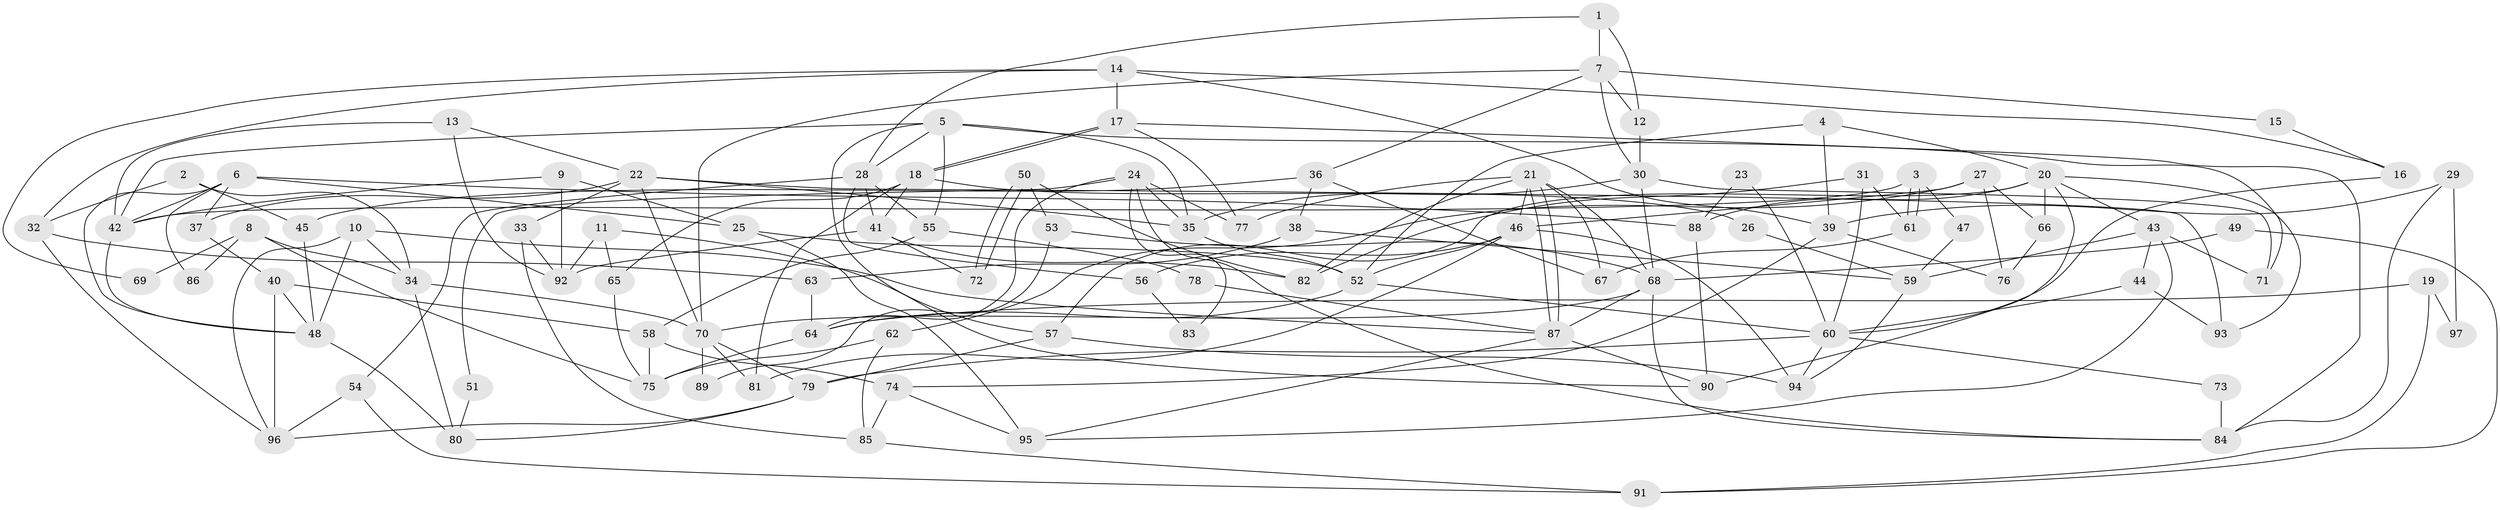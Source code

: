// Generated by graph-tools (version 1.1) at 2025/50/03/09/25 03:50:07]
// undirected, 97 vertices, 194 edges
graph export_dot {
graph [start="1"]
  node [color=gray90,style=filled];
  1;
  2;
  3;
  4;
  5;
  6;
  7;
  8;
  9;
  10;
  11;
  12;
  13;
  14;
  15;
  16;
  17;
  18;
  19;
  20;
  21;
  22;
  23;
  24;
  25;
  26;
  27;
  28;
  29;
  30;
  31;
  32;
  33;
  34;
  35;
  36;
  37;
  38;
  39;
  40;
  41;
  42;
  43;
  44;
  45;
  46;
  47;
  48;
  49;
  50;
  51;
  52;
  53;
  54;
  55;
  56;
  57;
  58;
  59;
  60;
  61;
  62;
  63;
  64;
  65;
  66;
  67;
  68;
  69;
  70;
  71;
  72;
  73;
  74;
  75;
  76;
  77;
  78;
  79;
  80;
  81;
  82;
  83;
  84;
  85;
  86;
  87;
  88;
  89;
  90;
  91;
  92;
  93;
  94;
  95;
  96;
  97;
  1 -- 7;
  1 -- 28;
  1 -- 12;
  2 -- 34;
  2 -- 45;
  2 -- 32;
  3 -- 42;
  3 -- 61;
  3 -- 61;
  3 -- 47;
  4 -- 20;
  4 -- 52;
  4 -- 39;
  5 -- 55;
  5 -- 42;
  5 -- 28;
  5 -- 35;
  5 -- 57;
  5 -- 71;
  6 -- 42;
  6 -- 25;
  6 -- 37;
  6 -- 48;
  6 -- 86;
  6 -- 88;
  7 -- 70;
  7 -- 12;
  7 -- 15;
  7 -- 30;
  7 -- 36;
  8 -- 34;
  8 -- 75;
  8 -- 69;
  8 -- 86;
  9 -- 25;
  9 -- 92;
  9 -- 42;
  10 -- 48;
  10 -- 87;
  10 -- 34;
  10 -- 96;
  11 -- 92;
  11 -- 90;
  11 -- 65;
  12 -- 30;
  13 -- 22;
  13 -- 42;
  13 -- 92;
  14 -- 32;
  14 -- 17;
  14 -- 16;
  14 -- 39;
  14 -- 69;
  15 -- 16;
  16 -- 60;
  17 -- 18;
  17 -- 18;
  17 -- 77;
  17 -- 84;
  18 -- 65;
  18 -- 26;
  18 -- 41;
  18 -- 81;
  19 -- 91;
  19 -- 64;
  19 -- 97;
  20 -- 57;
  20 -- 90;
  20 -- 43;
  20 -- 66;
  20 -- 88;
  20 -- 93;
  21 -- 87;
  21 -- 87;
  21 -- 68;
  21 -- 46;
  21 -- 67;
  21 -- 77;
  21 -- 82;
  22 -- 93;
  22 -- 35;
  22 -- 33;
  22 -- 37;
  22 -- 70;
  23 -- 60;
  23 -- 88;
  24 -- 64;
  24 -- 84;
  24 -- 35;
  24 -- 51;
  24 -- 77;
  24 -- 83;
  25 -- 95;
  25 -- 52;
  26 -- 59;
  27 -- 66;
  27 -- 46;
  27 -- 62;
  27 -- 76;
  28 -- 41;
  28 -- 54;
  28 -- 55;
  28 -- 56;
  29 -- 84;
  29 -- 39;
  29 -- 97;
  30 -- 35;
  30 -- 68;
  30 -- 71;
  31 -- 61;
  31 -- 60;
  31 -- 82;
  32 -- 96;
  32 -- 63;
  33 -- 92;
  33 -- 85;
  34 -- 70;
  34 -- 80;
  35 -- 52;
  36 -- 38;
  36 -- 45;
  36 -- 67;
  37 -- 40;
  38 -- 63;
  38 -- 59;
  39 -- 74;
  39 -- 76;
  40 -- 96;
  40 -- 48;
  40 -- 58;
  41 -- 82;
  41 -- 72;
  41 -- 92;
  42 -- 48;
  43 -- 71;
  43 -- 44;
  43 -- 59;
  43 -- 95;
  44 -- 60;
  44 -- 93;
  45 -- 48;
  46 -- 81;
  46 -- 52;
  46 -- 56;
  46 -- 94;
  47 -- 59;
  48 -- 80;
  49 -- 91;
  49 -- 68;
  50 -- 82;
  50 -- 72;
  50 -- 72;
  50 -- 53;
  51 -- 80;
  52 -- 60;
  52 -- 64;
  53 -- 68;
  53 -- 89;
  54 -- 96;
  54 -- 91;
  55 -- 58;
  55 -- 78;
  56 -- 83;
  57 -- 94;
  57 -- 79;
  58 -- 74;
  58 -- 75;
  59 -- 94;
  60 -- 79;
  60 -- 73;
  60 -- 94;
  61 -- 67;
  62 -- 85;
  62 -- 75;
  63 -- 64;
  64 -- 75;
  65 -- 75;
  66 -- 76;
  68 -- 70;
  68 -- 84;
  68 -- 87;
  70 -- 79;
  70 -- 81;
  70 -- 89;
  73 -- 84;
  74 -- 95;
  74 -- 85;
  78 -- 87;
  79 -- 80;
  79 -- 96;
  85 -- 91;
  87 -- 90;
  87 -- 95;
  88 -- 90;
}

